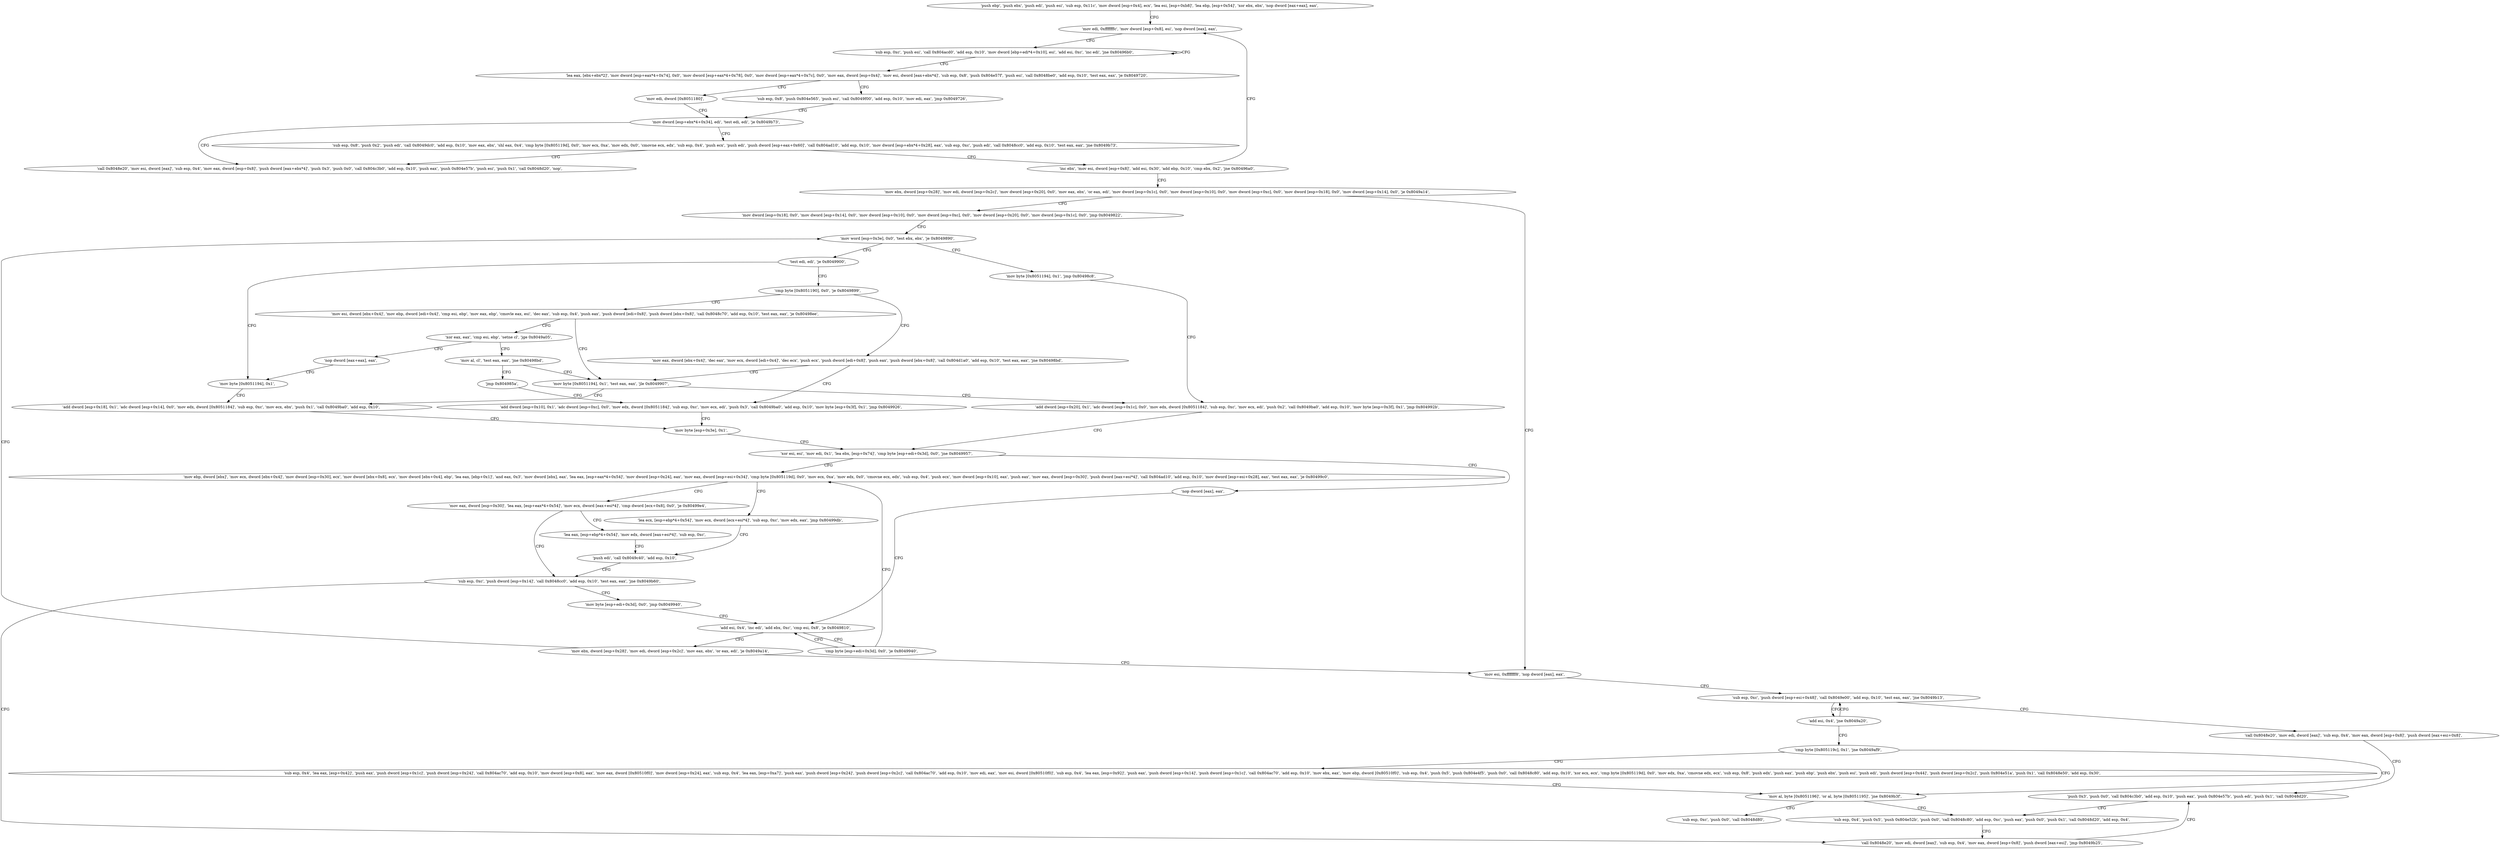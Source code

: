digraph "func" {
"134518400" [label = "'push ebp', 'push ebx', 'push edi', 'push esi', 'sub esp, 0x11c', 'mov dword [esp+0x4], ecx', 'lea esi, [esp+0xb8]', 'lea ebp, [esp+0x54]', 'xor ebx, ebx', 'nop dword [eax+eax], eax', " ]
"134518432" [label = "'mov edi, 0xfffffffc', 'mov dword [esp+0x8], esi', 'nop dword [eax], eax', " ]
"134518448" [label = "'sub esp, 0xc', 'push esi', 'call 0x804acd0', 'add esp, 0x10', 'mov dword [ebp+edi*4+0x10], esi', 'add esi, 0xc', 'inc edi', 'jne 0x80496b0', " ]
"134518470" [label = "'lea eax, [ebx+ebx*2]', 'mov dword [esp+eax*4+0x74], 0x0', 'mov dword [esp+eax*4+0x78], 0x0', 'mov dword [esp+eax*4+0x7c], 0x0', 'mov eax, dword [esp+0x4]', 'mov esi, dword [eax+ebx*4]', 'sub esp, 0x8', 'push 0x804e57f', 'push esi', 'call 0x8048be0', 'add esp, 0x10', 'test eax, eax', 'je 0x8049720', " ]
"134518560" [label = "'mov edi, dword [0x8051180]', " ]
"134518525" [label = "'sub esp, 0x8', 'push 0x804e565', 'push esi', 'call 0x8049f00', 'add esp, 0x10', 'mov edi, eax', 'jmp 0x8049726', " ]
"134518566" [label = "'mov dword [esp+ebx*4+0x34], edi', 'test edi, edi', 'je 0x8049b73', " ]
"134519667" [label = "'call 0x8048e20', 'mov esi, dword [eax]', 'sub esp, 0x4', 'mov eax, dword [esp+0x8]', 'push dword [eax+ebx*4]', 'push 0x3', 'push 0x0', 'call 0x804c3b0', 'add esp, 0x10', 'push eax', 'push 0x804e57b', 'push esi', 'push 0x1', 'call 0x8048d20', 'nop', " ]
"134518578" [label = "'sub esp, 0x8', 'push 0x2', 'push edi', 'call 0x8049dc0', 'add esp, 0x10', 'mov eax, ebx', 'shl eax, 0x4', 'cmp byte [0x805119d], 0x0', 'mov ecx, 0xa', 'mov edx, 0x0', 'cmovne ecx, edx', 'sub esp, 0x4', 'push ecx', 'push edi', 'push dword [esp+eax+0x60]', 'call 0x804ad10', 'add esp, 0x10', 'mov dword [esp+ebx*4+0x28], eax', 'sub esp, 0xc', 'push edi', 'call 0x8048cc0', 'add esp, 0x10', 'test eax, eax', 'jne 0x8049b73', " ]
"134518658" [label = "'inc ebx', 'mov esi, dword [esp+0x8]', 'add esi, 0x30', 'add ebp, 0x10', 'cmp ebx, 0x2', 'jne 0x80496a0', " ]
"134518678" [label = "'mov ebx, dword [esp+0x28]', 'mov edi, dword [esp+0x2c]', 'mov dword [esp+0x20], 0x0', 'mov eax, ebx', 'or eax, edi', 'mov dword [esp+0x1c], 0x0', 'mov dword [esp+0x10], 0x0', 'mov dword [esp+0xc], 0x0', 'mov dword [esp+0x18], 0x0', 'mov dword [esp+0x14], 0x0', 'je 0x8049a14', " ]
"134519316" [label = "'mov esi, 0xfffffff8', 'nop dword [eax], eax', " ]
"134518744" [label = "'mov dword [esp+0x18], 0x0', 'mov dword [esp+0x14], 0x0', 'mov dword [esp+0x10], 0x0', 'mov dword [esp+0xc], 0x0', 'mov dword [esp+0x20], 0x0', 'mov dword [esp+0x1c], 0x0', 'jmp 0x8049822', " ]
"134519328" [label = "'sub esp, 0xc', 'push dword [esp+esi+0x48]', 'call 0x8049e00', 'add esp, 0x10', 'test eax, eax', 'jne 0x8049b13', " ]
"134518818" [label = "'mov word [esp+0x3e], 0x0', 'test ebx, ebx', 'je 0x8049890', " ]
"134519571" [label = "'call 0x8048e20', 'mov edi, dword [eax]', 'sub esp, 0x4', 'mov eax, dword [esp+0x8]', 'push dword [eax+esi+0x8]', " ]
"134519589" [label = "'push 0x3', 'push 0x0', 'call 0x804c3b0', 'add esp, 0x10', 'push eax', 'push 0x804e57b', 'push edi', 'push 0x1', 'call 0x8048d20', " ]
"134519351" [label = "'add esi, 0x4', 'jne 0x8049a20', " ]
"134519356" [label = "'cmp byte [0x805119c], 0x1', 'jne 0x8049af9', " ]
"134518928" [label = "'mov byte [0x8051194], 0x1', 'jmp 0x80498c8', " ]
"134518829" [label = "'test edi, edi', 'je 0x8049900', " ]
"134519615" [label = "'sub esp, 0x4', 'push 0x5', 'push 0x804e52b', 'push 0x0', 'call 0x8048c80', 'add esp, 0xc', 'push eax', 'push 0x0', 'push 0x1', 'call 0x8048d20', 'add esp, 0x4', " ]
"134519545" [label = "'mov al, byte [0x8051196]', 'or al, byte [0x8051195]', 'jne 0x8049b3f', " ]
"134519369" [label = "'sub esp, 0x4', 'lea eax, [esp+0x42]', 'push eax', 'push dword [esp+0x1c]', 'push dword [esp+0x24]', 'call 0x804ac70', 'add esp, 0x10', 'mov dword [esp+0x8], eax', 'mov eax, dword [0x80510f0]', 'mov dword [esp+0x24], eax', 'sub esp, 0x4', 'lea eax, [esp+0xa7]', 'push eax', 'push dword [esp+0x24]', 'push dword [esp+0x2c]', 'call 0x804ac70', 'add esp, 0x10', 'mov edi, eax', 'mov esi, dword [0x80510f0]', 'sub esp, 0x4', 'lea eax, [esp+0x92]', 'push eax', 'push dword [esp+0x14]', 'push dword [esp+0x1c]', 'call 0x804ac70', 'add esp, 0x10', 'mov ebx, eax', 'mov ebp, dword [0x80510f0]', 'sub esp, 0x4', 'push 0x5', 'push 0x804e4f5', 'push 0x0', 'call 0x8048c80', 'add esp, 0x10', 'xor ecx, ecx', 'cmp byte [0x805119d], 0x0', 'mov edx, 0xa', 'cmovne edx, ecx', 'sub esp, 0x8', 'push edx', 'push eax', 'push ebp', 'push ebx', 'push esi', 'push edi', 'push dword [esp+0x44]', 'push dword [esp+0x2c]', 'push 0x804e51a', 'push 0x1', 'call 0x8048e50', 'add esp, 0x30', " ]
"134518984" [label = "'add dword [esp+0x20], 0x1', 'adc dword [esp+0x1c], 0x0', 'mov edx, dword [0x8051184]', 'sub esp, 0xc', 'mov ecx, edi', 'push 0x2', 'call 0x8049ba0', 'add esp, 0x10', 'mov byte [esp+0x3f], 0x1', 'jmp 0x804992b', " ]
"134519040" [label = "'mov byte [0x8051194], 0x1', " ]
"134518837" [label = "'cmp byte [0x8051190], 0x0', 'je 0x8049899', " ]
"134519558" [label = "'sub esp, 0xc', 'push 0x0', 'call 0x8048d80', " ]
"134519083" [label = "'xor esi, esi', 'mov edi, 0x1', 'lea ebx, [esp+0x74]', 'cmp byte [esp+edi+0x3d], 0x0', 'jne 0x8049957', " ]
"134519047" [label = "'add dword [esp+0x18], 0x1', 'adc dword [esp+0x14], 0x0', 'mov edx, dword [0x8051184]', 'sub esp, 0xc', 'mov ecx, ebx', 'push 0x1', 'call 0x8049ba0', 'add esp, 0x10', " ]
"134518937" [label = "'mov esi, dword [ebx+0x4]', 'mov ebp, dword [edi+0x4]', 'cmp esi, ebp', 'mov eax, ebp', 'cmovle eax, esi', 'dec eax', 'sub esp, 0x4', 'push eax', 'push dword [edi+0x8]', 'push dword [ebx+0x8]', 'call 0x8048c70', 'add esp, 0x10', 'test eax, eax', 'je 0x80498ee', " ]
"134518846" [label = "'mov eax, dword [ebx+0x4]', 'dec eax', 'mov ecx, dword [edi+0x4]', 'dec ecx', 'push ecx', 'push dword [edi+0x8]', 'push eax', 'push dword [ebx+0x8]', 'call 0x804d1a0', 'add esp, 0x10', 'test eax, eax', 'jne 0x80498bd', " ]
"134519648" [label = "'call 0x8048e20', 'mov edi, dword [eax]', 'sub esp, 0x4', 'mov eax, dword [esp+0x8]', 'push dword [eax+esi]', 'jmp 0x8049b25', " ]
"134519127" [label = "'mov ebp, dword [ebx]', 'mov ecx, dword [ebx+0x4]', 'mov dword [esp+0x30], ecx', 'mov dword [ebx+0x8], ecx', 'mov dword [ebx+0x4], ebp', 'lea eax, [ebp+0x1]', 'and eax, 0x3', 'mov dword [ebx], eax', 'lea eax, [esp+eax*4+0x54]', 'mov dword [esp+0x24], eax', 'mov eax, dword [esp+esi+0x34]', 'cmp byte [0x805119d], 0x0', 'mov ecx, 0xa', 'mov edx, 0x0', 'cmovne ecx, edx', 'sub esp, 0x4', 'push ecx', 'mov dword [esp+0x10], eax', 'push eax', 'mov eax, dword [esp+0x30]', 'push dword [eax+esi*4]', 'call 0x804ad10', 'add esp, 0x10', 'mov dword [esp+esi+0x28], eax', 'test eax, eax', 'je 0x80499c0', " ]
"134519101" [label = "'nop dword [eax], eax', " ]
"134519232" [label = "'mov eax, dword [esp+0x30]', 'lea eax, [esp+eax*4+0x54]', 'mov ecx, dword [eax+esi*4]', 'cmp dword [ecx+0x8], 0x0', 'je 0x80499e4', " ]
"134519214" [label = "'lea ecx, [esp+ebp*4+0x54]', 'mov ecx, dword [ecx+esi*4]', 'sub esp, 0xc', 'mov edx, eax', 'jmp 0x80499db', " ]
"134519104" [label = "'add esi, 0x4', 'inc edi', 'add ebx, 0xc', 'cmp esi, 0x8', 'je 0x8049810', " ]
"134519022" [label = "'xor eax, eax', 'cmp esi, ebp', 'setne cl', 'jge 0x8049a05', " ]
"134518973" [label = "'mov byte [0x8051194], 0x1', 'test eax, eax', 'jle 0x8049907', " ]
"134518874" [label = "'add dword [esp+0x10], 0x1', 'adc dword [esp+0xc], 0x0', 'mov edx, dword [0x8051184]', 'sub esp, 0xc', 'mov ecx, edi', 'push 0x3', 'call 0x8049ba0', 'add esp, 0x10', 'mov byte [esp+0x3f], 0x1', 'jmp 0x8049926', " ]
"134519268" [label = "'sub esp, 0xc', 'push dword [esp+0x14]', 'call 0x8048cc0', 'add esp, 0x10', 'test eax, eax', 'jne 0x8049b60', " ]
"134519249" [label = "'lea eax, [esp+ebp*4+0x54]', 'mov edx, dword [eax+esi*4]', 'sub esp, 0xc', " ]
"134519259" [label = "'push edi', 'call 0x8049c40', 'add esp, 0x10', " ]
"134518800" [label = "'mov ebx, dword [esp+0x28]', 'mov edi, dword [esp+0x2c]', 'mov eax, ebx', 'or eax, edi', 'je 0x8049a14', " ]
"134519120" [label = "'cmp byte [esp+edi+0x3d], 0x0', 'je 0x8049940', " ]
"134519301" [label = "'mov al, cl', 'test eax, eax', 'jne 0x80498bd', " ]
"134519035" [label = "'nop dword [eax+eax], eax', " ]
"134519078" [label = "'mov byte [esp+0x3e], 0x1', " ]
"134519291" [label = "'mov byte [esp+edi+0x3d], 0x0', 'jmp 0x8049940', " ]
"134519311" [label = "'jmp 0x804985a', " ]
"134518400" -> "134518432" [ label = "CFG" ]
"134518432" -> "134518448" [ label = "CFG" ]
"134518448" -> "134518448" [ label = "CFG" ]
"134518448" -> "134518470" [ label = "CFG" ]
"134518470" -> "134518560" [ label = "CFG" ]
"134518470" -> "134518525" [ label = "CFG" ]
"134518560" -> "134518566" [ label = "CFG" ]
"134518525" -> "134518566" [ label = "CFG" ]
"134518566" -> "134519667" [ label = "CFG" ]
"134518566" -> "134518578" [ label = "CFG" ]
"134518578" -> "134519667" [ label = "CFG" ]
"134518578" -> "134518658" [ label = "CFG" ]
"134518658" -> "134518432" [ label = "CFG" ]
"134518658" -> "134518678" [ label = "CFG" ]
"134518678" -> "134519316" [ label = "CFG" ]
"134518678" -> "134518744" [ label = "CFG" ]
"134519316" -> "134519328" [ label = "CFG" ]
"134518744" -> "134518818" [ label = "CFG" ]
"134519328" -> "134519571" [ label = "CFG" ]
"134519328" -> "134519351" [ label = "CFG" ]
"134518818" -> "134518928" [ label = "CFG" ]
"134518818" -> "134518829" [ label = "CFG" ]
"134519571" -> "134519589" [ label = "CFG" ]
"134519589" -> "134519615" [ label = "CFG" ]
"134519351" -> "134519328" [ label = "CFG" ]
"134519351" -> "134519356" [ label = "CFG" ]
"134519356" -> "134519545" [ label = "CFG" ]
"134519356" -> "134519369" [ label = "CFG" ]
"134518928" -> "134518984" [ label = "CFG" ]
"134518829" -> "134519040" [ label = "CFG" ]
"134518829" -> "134518837" [ label = "CFG" ]
"134519615" -> "134519648" [ label = "CFG" ]
"134519545" -> "134519615" [ label = "CFG" ]
"134519545" -> "134519558" [ label = "CFG" ]
"134519369" -> "134519545" [ label = "CFG" ]
"134518984" -> "134519083" [ label = "CFG" ]
"134519040" -> "134519047" [ label = "CFG" ]
"134518837" -> "134518937" [ label = "CFG" ]
"134518837" -> "134518846" [ label = "CFG" ]
"134519083" -> "134519127" [ label = "CFG" ]
"134519083" -> "134519101" [ label = "CFG" ]
"134519047" -> "134519078" [ label = "CFG" ]
"134518937" -> "134519022" [ label = "CFG" ]
"134518937" -> "134518973" [ label = "CFG" ]
"134518846" -> "134518973" [ label = "CFG" ]
"134518846" -> "134518874" [ label = "CFG" ]
"134519648" -> "134519589" [ label = "CFG" ]
"134519127" -> "134519232" [ label = "CFG" ]
"134519127" -> "134519214" [ label = "CFG" ]
"134519101" -> "134519104" [ label = "CFG" ]
"134519232" -> "134519268" [ label = "CFG" ]
"134519232" -> "134519249" [ label = "CFG" ]
"134519214" -> "134519259" [ label = "CFG" ]
"134519104" -> "134518800" [ label = "CFG" ]
"134519104" -> "134519120" [ label = "CFG" ]
"134519022" -> "134519301" [ label = "CFG" ]
"134519022" -> "134519035" [ label = "CFG" ]
"134518973" -> "134519047" [ label = "CFG" ]
"134518973" -> "134518984" [ label = "CFG" ]
"134518874" -> "134519078" [ label = "CFG" ]
"134519268" -> "134519648" [ label = "CFG" ]
"134519268" -> "134519291" [ label = "CFG" ]
"134519249" -> "134519259" [ label = "CFG" ]
"134519259" -> "134519268" [ label = "CFG" ]
"134518800" -> "134519316" [ label = "CFG" ]
"134518800" -> "134518818" [ label = "CFG" ]
"134519120" -> "134519104" [ label = "CFG" ]
"134519120" -> "134519127" [ label = "CFG" ]
"134519301" -> "134518973" [ label = "CFG" ]
"134519301" -> "134519311" [ label = "CFG" ]
"134519035" -> "134519040" [ label = "CFG" ]
"134519078" -> "134519083" [ label = "CFG" ]
"134519291" -> "134519104" [ label = "CFG" ]
"134519311" -> "134518874" [ label = "CFG" ]
}

